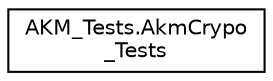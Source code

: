 digraph "Graphical Class Hierarchy"
{
 // LATEX_PDF_SIZE
  edge [fontname="Helvetica",fontsize="10",labelfontname="Helvetica",labelfontsize="10"];
  node [fontname="Helvetica",fontsize="10",shape=record];
  rankdir="LR";
  Node0 [label="AKM_Tests.AkmCrypo\l_Tests",height=0.2,width=0.4,color="black", fillcolor="white", style="filled",URL="$class_a_k_m___tests_1_1_akm_crypo___tests.html",tooltip=" "];
}
